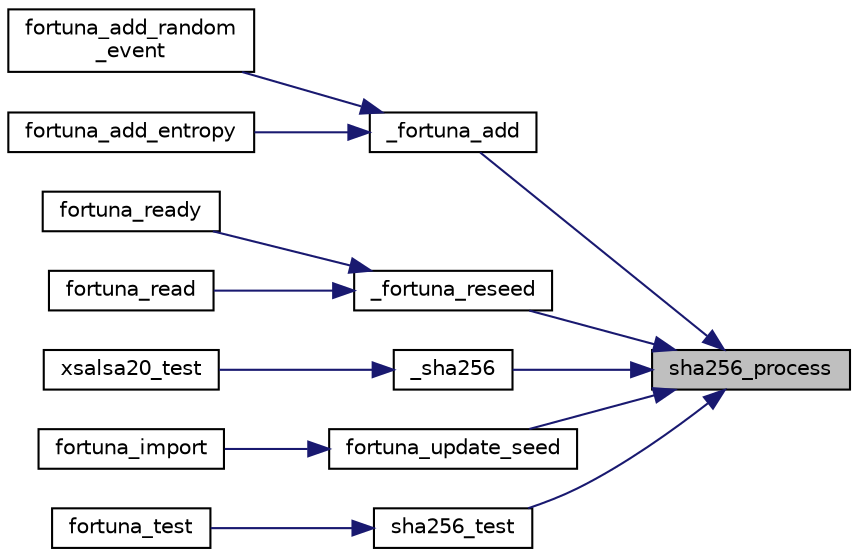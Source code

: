 digraph "sha256_process"
{
 // LATEX_PDF_SIZE
  edge [fontname="Helvetica",fontsize="10",labelfontname="Helvetica",labelfontsize="10"];
  node [fontname="Helvetica",fontsize="10",shape=record];
  rankdir="RL";
  Node46 [label="sha256_process",height=0.2,width=0.4,color="black", fillcolor="grey75", style="filled", fontcolor="black",tooltip="Process a block of memory though the hash."];
  Node46 -> Node47 [dir="back",color="midnightblue",fontsize="10",style="solid",fontname="Helvetica"];
  Node47 [label="_fortuna_add",height=0.2,width=0.4,color="black", fillcolor="white", style="filled",URL="$fortuna_8c.html#a0cff2bb145d08bfcc0c89c7c5bb25d30",tooltip=" "];
  Node47 -> Node48 [dir="back",color="midnightblue",fontsize="10",style="solid",fontname="Helvetica"];
  Node48 [label="fortuna_add_random\l_event",height=0.2,width=0.4,color="black", fillcolor="white", style="filled",URL="$fortuna_8c.html#a66d3692e58fba2dc439709f197f5cff0",tooltip="Add random event to the PRNG state as proposed by the original paper."];
  Node47 -> Node49 [dir="back",color="midnightblue",fontsize="10",style="solid",fontname="Helvetica"];
  Node49 [label="fortuna_add_entropy",height=0.2,width=0.4,color="black", fillcolor="white", style="filled",URL="$fortuna_8c.html#ad94b1b4f59e40bd1409a4f2dc46065c3",tooltip="Add entropy to the PRNG state."];
  Node46 -> Node50 [dir="back",color="midnightblue",fontsize="10",style="solid",fontname="Helvetica"];
  Node50 [label="_fortuna_reseed",height=0.2,width=0.4,color="black", fillcolor="white", style="filled",URL="$fortuna_8c.html#aad833baa2e75f93d847e5a7ac30ea4d2",tooltip=" "];
  Node50 -> Node51 [dir="back",color="midnightblue",fontsize="10",style="solid",fontname="Helvetica"];
  Node51 [label="fortuna_ready",height=0.2,width=0.4,color="black", fillcolor="white", style="filled",URL="$fortuna_8c.html#a635d034d99b51a38b4a71fae3880b48f",tooltip="Make the PRNG ready to read from."];
  Node50 -> Node52 [dir="back",color="midnightblue",fontsize="10",style="solid",fontname="Helvetica"];
  Node52 [label="fortuna_read",height=0.2,width=0.4,color="black", fillcolor="white", style="filled",URL="$fortuna_8c.html#a19149fcfc926ab81d4acebfcf39b78f7",tooltip="Read from the PRNG."];
  Node46 -> Node53 [dir="back",color="midnightblue",fontsize="10",style="solid",fontname="Helvetica"];
  Node53 [label="_sha256",height=0.2,width=0.4,color="black", fillcolor="white", style="filled",URL="$xsalsa20__test_8c.html#a7fcfbd99a01c14c1da60a10132de39a1",tooltip=" "];
  Node53 -> Node54 [dir="back",color="midnightblue",fontsize="10",style="solid",fontname="Helvetica"];
  Node54 [label="xsalsa20_test",height=0.2,width=0.4,color="black", fillcolor="white", style="filled",URL="$xsalsa20__test_8c.html#a3a6ef542e6adb8439f75d3ac042ac0e5",tooltip=" "];
  Node46 -> Node55 [dir="back",color="midnightblue",fontsize="10",style="solid",fontname="Helvetica"];
  Node55 [label="fortuna_update_seed",height=0.2,width=0.4,color="black", fillcolor="white", style="filled",URL="$fortuna_8c.html#a8a0df3516c28ad940932db01cfa194f9",tooltip="\"Update Seed File\"-compliant update of K"];
  Node55 -> Node56 [dir="back",color="midnightblue",fontsize="10",style="solid",fontname="Helvetica"];
  Node56 [label="fortuna_import",height=0.2,width=0.4,color="black", fillcolor="white", style="filled",URL="$fortuna_8c.html#ad9f529aaecf6646cac5e5eaa2d1f418d",tooltip="Import a PRNG state."];
  Node46 -> Node57 [dir="back",color="midnightblue",fontsize="10",style="solid",fontname="Helvetica"];
  Node57 [label="sha256_test",height=0.2,width=0.4,color="black", fillcolor="white", style="filled",URL="$sha256_8c.html#a3a9304ee8cdb3aaa8fc90f0b70592e7b",tooltip="Self-test the hash."];
  Node57 -> Node58 [dir="back",color="midnightblue",fontsize="10",style="solid",fontname="Helvetica"];
  Node58 [label="fortuna_test",height=0.2,width=0.4,color="black", fillcolor="white", style="filled",URL="$fortuna_8c.html#a02a8621eda36a40059ce155007b6f6c3",tooltip="PRNG self-test."];
}
